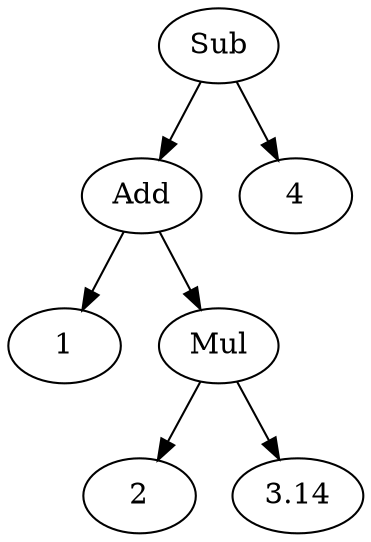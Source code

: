 digraph G {
node_0 [label="Sub"];
node_1 [label="Add"];
node_2 [label="1"];
node_3 [label="Mul"];
node_4 [label="2"];
node_5 [label="3.14"];
node_6 [label="4"];
node_3 -> node_4
node_3 -> node_5
node_1 -> node_2
node_1 -> node_3
node_0 -> node_1
node_0 -> node_6
}
